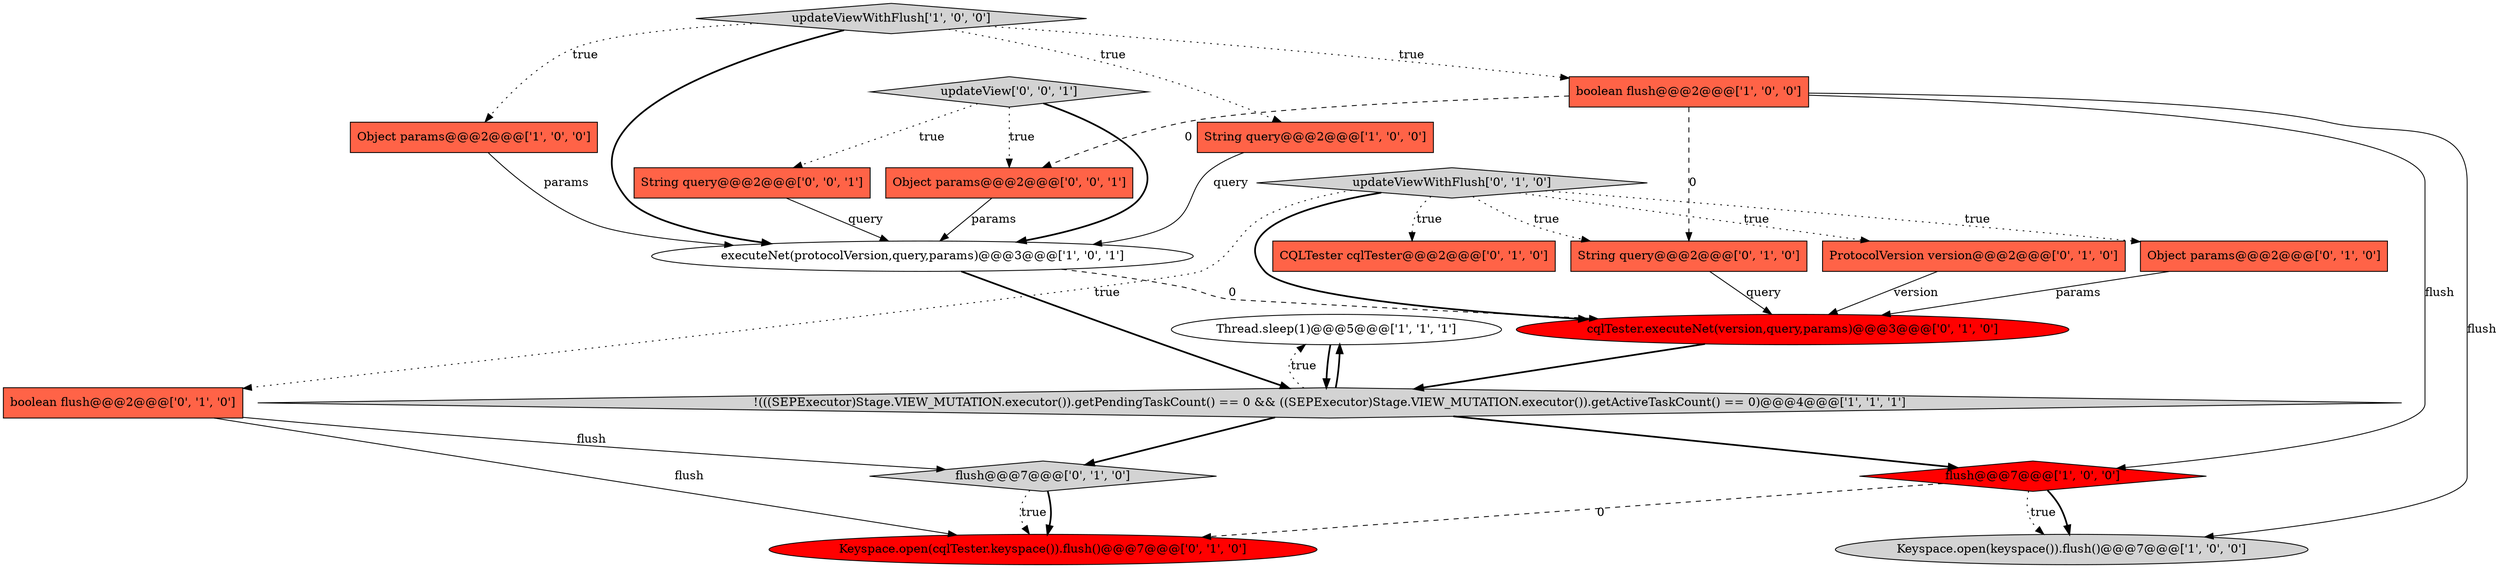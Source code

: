 digraph {
4 [style = filled, label = "Thread.sleep(1)@@@5@@@['1', '1', '1']", fillcolor = white, shape = ellipse image = "AAA0AAABBB1BBB"];
11 [style = filled, label = "flush@@@7@@@['0', '1', '0']", fillcolor = lightgray, shape = diamond image = "AAA0AAABBB2BBB"];
5 [style = filled, label = "boolean flush@@@2@@@['1', '0', '0']", fillcolor = tomato, shape = box image = "AAA1AAABBB1BBB"];
12 [style = filled, label = "cqlTester.executeNet(version,query,params)@@@3@@@['0', '1', '0']", fillcolor = red, shape = ellipse image = "AAA1AAABBB2BBB"];
0 [style = filled, label = "String query@@@2@@@['1', '0', '0']", fillcolor = tomato, shape = box image = "AAA0AAABBB1BBB"];
18 [style = filled, label = "String query@@@2@@@['0', '0', '1']", fillcolor = tomato, shape = box image = "AAA0AAABBB3BBB"];
10 [style = filled, label = "ProtocolVersion version@@@2@@@['0', '1', '0']", fillcolor = tomato, shape = box image = "AAA0AAABBB2BBB"];
15 [style = filled, label = "Object params@@@2@@@['0', '1', '0']", fillcolor = tomato, shape = box image = "AAA0AAABBB2BBB"];
14 [style = filled, label = "CQLTester cqlTester@@@2@@@['0', '1', '0']", fillcolor = tomato, shape = box image = "AAA0AAABBB2BBB"];
2 [style = filled, label = "Object params@@@2@@@['1', '0', '0']", fillcolor = tomato, shape = box image = "AAA0AAABBB1BBB"];
7 [style = filled, label = "updateViewWithFlush['1', '0', '0']", fillcolor = lightgray, shape = diamond image = "AAA0AAABBB1BBB"];
19 [style = filled, label = "updateView['0', '0', '1']", fillcolor = lightgray, shape = diamond image = "AAA0AAABBB3BBB"];
17 [style = filled, label = "String query@@@2@@@['0', '1', '0']", fillcolor = tomato, shape = box image = "AAA1AAABBB2BBB"];
16 [style = filled, label = "Keyspace.open(cqlTester.keyspace()).flush()@@@7@@@['0', '1', '0']", fillcolor = red, shape = ellipse image = "AAA1AAABBB2BBB"];
13 [style = filled, label = "updateViewWithFlush['0', '1', '0']", fillcolor = lightgray, shape = diamond image = "AAA0AAABBB2BBB"];
6 [style = filled, label = "flush@@@7@@@['1', '0', '0']", fillcolor = red, shape = diamond image = "AAA1AAABBB1BBB"];
9 [style = filled, label = "boolean flush@@@2@@@['0', '1', '0']", fillcolor = tomato, shape = box image = "AAA0AAABBB2BBB"];
20 [style = filled, label = "Object params@@@2@@@['0', '0', '1']", fillcolor = tomato, shape = box image = "AAA0AAABBB3BBB"];
8 [style = filled, label = "executeNet(protocolVersion,query,params)@@@3@@@['1', '0', '1']", fillcolor = white, shape = ellipse image = "AAA0AAABBB1BBB"];
3 [style = filled, label = "Keyspace.open(keyspace()).flush()@@@7@@@['1', '0', '0']", fillcolor = lightgray, shape = ellipse image = "AAA0AAABBB1BBB"];
1 [style = filled, label = "!(((SEPExecutor)Stage.VIEW_MUTATION.executor()).getPendingTaskCount() == 0 && ((SEPExecutor)Stage.VIEW_MUTATION.executor()).getActiveTaskCount() == 0)@@@4@@@['1', '1', '1']", fillcolor = lightgray, shape = diamond image = "AAA0AAABBB1BBB"];
11->16 [style = bold, label=""];
6->3 [style = bold, label=""];
7->2 [style = dotted, label="true"];
13->17 [style = dotted, label="true"];
1->4 [style = bold, label=""];
19->20 [style = dotted, label="true"];
2->8 [style = solid, label="params"];
19->18 [style = dotted, label="true"];
8->12 [style = dashed, label="0"];
5->3 [style = solid, label="flush"];
1->4 [style = dotted, label="true"];
17->12 [style = solid, label="query"];
9->11 [style = solid, label="flush"];
7->8 [style = bold, label=""];
12->1 [style = bold, label=""];
7->0 [style = dotted, label="true"];
13->10 [style = dotted, label="true"];
18->8 [style = solid, label="query"];
19->8 [style = bold, label=""];
1->11 [style = bold, label=""];
5->20 [style = dashed, label="0"];
7->5 [style = dotted, label="true"];
8->1 [style = bold, label=""];
5->6 [style = solid, label="flush"];
6->16 [style = dashed, label="0"];
15->12 [style = solid, label="params"];
1->6 [style = bold, label=""];
13->12 [style = bold, label=""];
5->17 [style = dashed, label="0"];
20->8 [style = solid, label="params"];
0->8 [style = solid, label="query"];
11->16 [style = dotted, label="true"];
13->15 [style = dotted, label="true"];
4->1 [style = bold, label=""];
10->12 [style = solid, label="version"];
6->3 [style = dotted, label="true"];
9->16 [style = solid, label="flush"];
13->14 [style = dotted, label="true"];
13->9 [style = dotted, label="true"];
}

